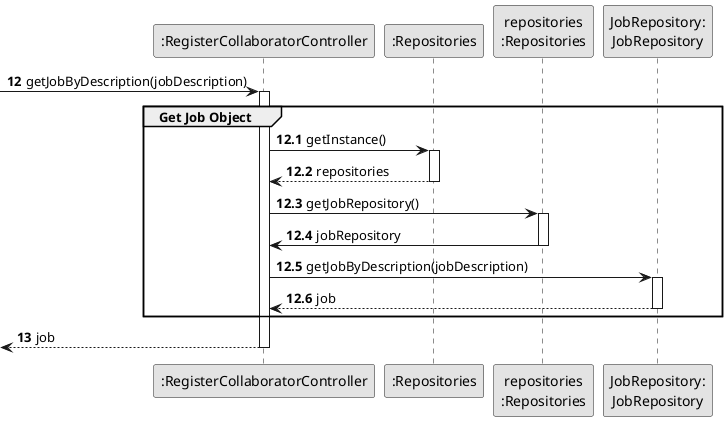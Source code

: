 @startuml
skinparam monochrome true
skinparam packageStyle rectangle
skinparam shadowing false

autonumber 12

'hide footbox
participant ":RegisterCollaboratorController" as CTRL
participant ":Repositories" as RepositorySingleton
participant "repositories\n:Repositories" as PLAT
participant "JobRepository:\nJobRepository" as JobRepository


            -> CTRL : getJobByDescription(jobDescription)
            activate CTRL

            autonumber 12.1
            group Get Job Object
                CTRL -> RepositorySingleton : getInstance()
                activate RepositorySingleton

                    RepositorySingleton --> CTRL: repositories
                deactivate RepositorySingleton

                CTRL -> PLAT : getJobRepository()
                activate PLAT

                    PLAT -> CTRL : jobRepository
                deactivate PLAT

                CTRL -> JobRepository : getJobByDescription(jobDescription)
                activate JobRepository

                    JobRepository --> CTRL : job
                deactivate JobRepository

                    end group

                    autonumber 13
                    <-- CTRL : job
            deactivate CTRL

@enduml
